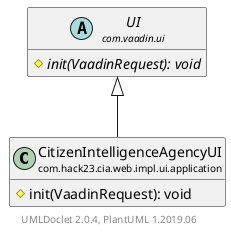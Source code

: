 @startuml
    set namespaceSeparator none
    hide empty fields
    hide empty methods

    class "<size:14>CitizenIntelligenceAgencyUI\n<size:10>com.hack23.cia.web.impl.ui.application" as com.hack23.cia.web.impl.ui.application.CitizenIntelligenceAgencyUI [[CitizenIntelligenceAgencyUI.html]] {
        #init(VaadinRequest): void
    }

    abstract class "<size:14>UI\n<size:10>com.vaadin.ui" as com.vaadin.ui.UI {
        {abstract} #init(VaadinRequest): void
    }

    com.vaadin.ui.UI <|-- com.hack23.cia.web.impl.ui.application.CitizenIntelligenceAgencyUI

    center footer UMLDoclet 2.0.4, PlantUML 1.2019.06
@enduml

